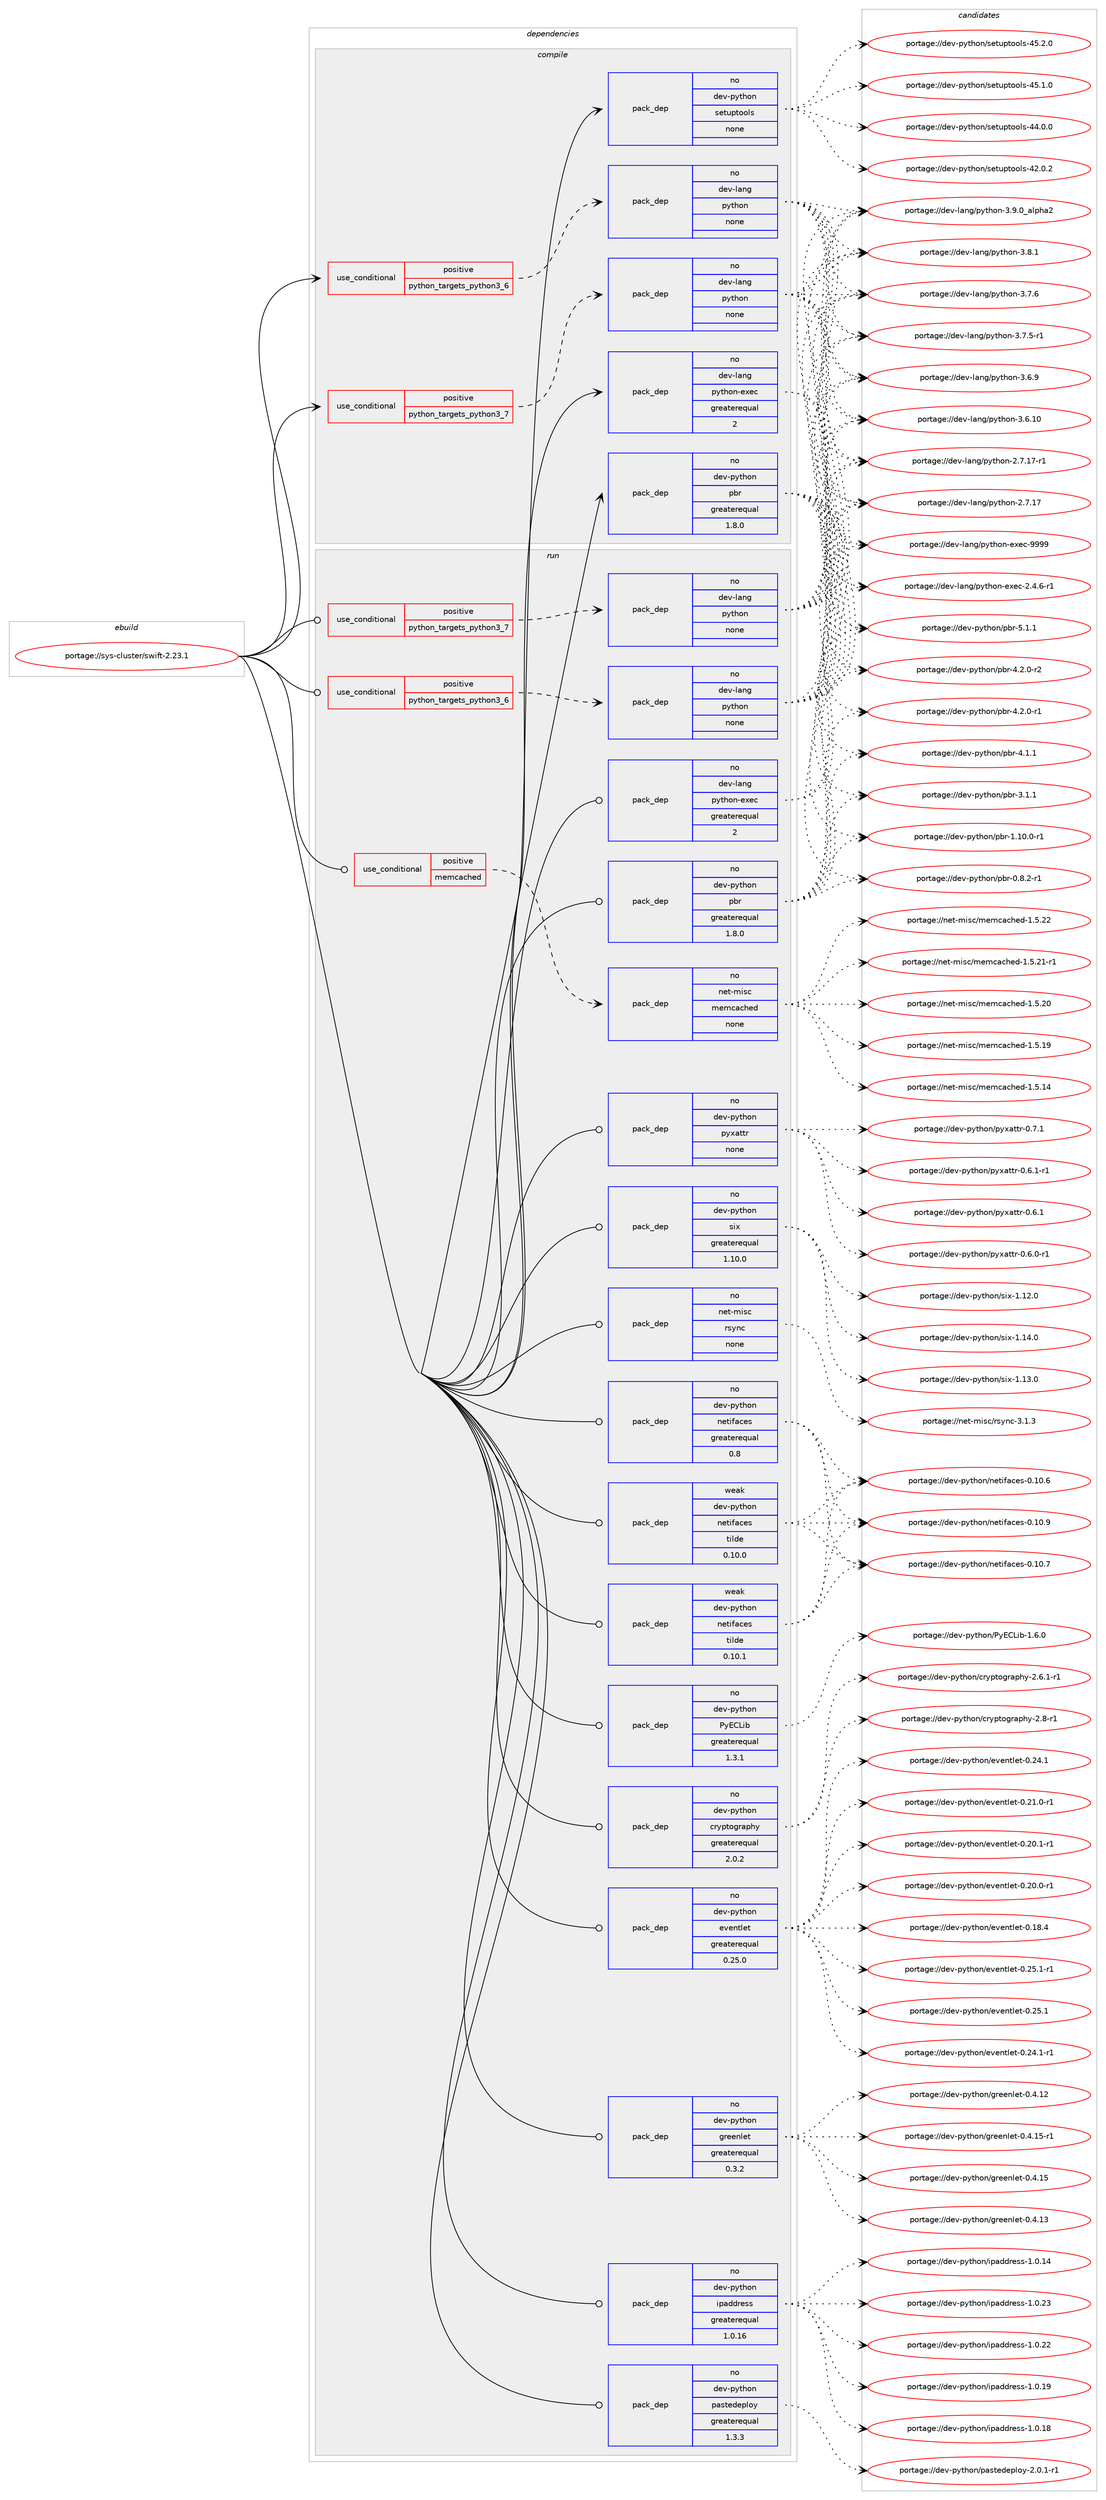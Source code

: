 digraph prolog {

# *************
# Graph options
# *************

newrank=true;
concentrate=true;
compound=true;
graph [rankdir=LR,fontname=Helvetica,fontsize=10,ranksep=1.5];#, ranksep=2.5, nodesep=0.2];
edge  [arrowhead=vee];
node  [fontname=Helvetica,fontsize=10];

# **********
# The ebuild
# **********

subgraph cluster_leftcol {
color=gray;
rank=same;
label=<<i>ebuild</i>>;
id [label="portage://sys-cluster/swift-2.23.1", color=red, width=4, href="../sys-cluster/swift-2.23.1.svg"];
}

# ****************
# The dependencies
# ****************

subgraph cluster_midcol {
color=gray;
label=<<i>dependencies</i>>;
subgraph cluster_compile {
fillcolor="#eeeeee";
style=filled;
label=<<i>compile</i>>;
subgraph cond10477 {
dependency51767 [label=<<TABLE BORDER="0" CELLBORDER="1" CELLSPACING="0" CELLPADDING="4"><TR><TD ROWSPAN="3" CELLPADDING="10">use_conditional</TD></TR><TR><TD>positive</TD></TR><TR><TD>python_targets_python3_6</TD></TR></TABLE>>, shape=none, color=red];
subgraph pack40163 {
dependency51768 [label=<<TABLE BORDER="0" CELLBORDER="1" CELLSPACING="0" CELLPADDING="4" WIDTH="220"><TR><TD ROWSPAN="6" CELLPADDING="30">pack_dep</TD></TR><TR><TD WIDTH="110">no</TD></TR><TR><TD>dev-lang</TD></TR><TR><TD>python</TD></TR><TR><TD>none</TD></TR><TR><TD></TD></TR></TABLE>>, shape=none, color=blue];
}
dependency51767:e -> dependency51768:w [weight=20,style="dashed",arrowhead="vee"];
}
id:e -> dependency51767:w [weight=20,style="solid",arrowhead="vee"];
subgraph cond10478 {
dependency51769 [label=<<TABLE BORDER="0" CELLBORDER="1" CELLSPACING="0" CELLPADDING="4"><TR><TD ROWSPAN="3" CELLPADDING="10">use_conditional</TD></TR><TR><TD>positive</TD></TR><TR><TD>python_targets_python3_7</TD></TR></TABLE>>, shape=none, color=red];
subgraph pack40164 {
dependency51770 [label=<<TABLE BORDER="0" CELLBORDER="1" CELLSPACING="0" CELLPADDING="4" WIDTH="220"><TR><TD ROWSPAN="6" CELLPADDING="30">pack_dep</TD></TR><TR><TD WIDTH="110">no</TD></TR><TR><TD>dev-lang</TD></TR><TR><TD>python</TD></TR><TR><TD>none</TD></TR><TR><TD></TD></TR></TABLE>>, shape=none, color=blue];
}
dependency51769:e -> dependency51770:w [weight=20,style="dashed",arrowhead="vee"];
}
id:e -> dependency51769:w [weight=20,style="solid",arrowhead="vee"];
subgraph pack40165 {
dependency51771 [label=<<TABLE BORDER="0" CELLBORDER="1" CELLSPACING="0" CELLPADDING="4" WIDTH="220"><TR><TD ROWSPAN="6" CELLPADDING="30">pack_dep</TD></TR><TR><TD WIDTH="110">no</TD></TR><TR><TD>dev-lang</TD></TR><TR><TD>python-exec</TD></TR><TR><TD>greaterequal</TD></TR><TR><TD>2</TD></TR></TABLE>>, shape=none, color=blue];
}
id:e -> dependency51771:w [weight=20,style="solid",arrowhead="vee"];
subgraph pack40166 {
dependency51772 [label=<<TABLE BORDER="0" CELLBORDER="1" CELLSPACING="0" CELLPADDING="4" WIDTH="220"><TR><TD ROWSPAN="6" CELLPADDING="30">pack_dep</TD></TR><TR><TD WIDTH="110">no</TD></TR><TR><TD>dev-python</TD></TR><TR><TD>pbr</TD></TR><TR><TD>greaterequal</TD></TR><TR><TD>1.8.0</TD></TR></TABLE>>, shape=none, color=blue];
}
id:e -> dependency51772:w [weight=20,style="solid",arrowhead="vee"];
subgraph pack40167 {
dependency51773 [label=<<TABLE BORDER="0" CELLBORDER="1" CELLSPACING="0" CELLPADDING="4" WIDTH="220"><TR><TD ROWSPAN="6" CELLPADDING="30">pack_dep</TD></TR><TR><TD WIDTH="110">no</TD></TR><TR><TD>dev-python</TD></TR><TR><TD>setuptools</TD></TR><TR><TD>none</TD></TR><TR><TD></TD></TR></TABLE>>, shape=none, color=blue];
}
id:e -> dependency51773:w [weight=20,style="solid",arrowhead="vee"];
}
subgraph cluster_compileandrun {
fillcolor="#eeeeee";
style=filled;
label=<<i>compile and run</i>>;
}
subgraph cluster_run {
fillcolor="#eeeeee";
style=filled;
label=<<i>run</i>>;
subgraph cond10479 {
dependency51774 [label=<<TABLE BORDER="0" CELLBORDER="1" CELLSPACING="0" CELLPADDING="4"><TR><TD ROWSPAN="3" CELLPADDING="10">use_conditional</TD></TR><TR><TD>positive</TD></TR><TR><TD>memcached</TD></TR></TABLE>>, shape=none, color=red];
subgraph pack40168 {
dependency51775 [label=<<TABLE BORDER="0" CELLBORDER="1" CELLSPACING="0" CELLPADDING="4" WIDTH="220"><TR><TD ROWSPAN="6" CELLPADDING="30">pack_dep</TD></TR><TR><TD WIDTH="110">no</TD></TR><TR><TD>net-misc</TD></TR><TR><TD>memcached</TD></TR><TR><TD>none</TD></TR><TR><TD></TD></TR></TABLE>>, shape=none, color=blue];
}
dependency51774:e -> dependency51775:w [weight=20,style="dashed",arrowhead="vee"];
}
id:e -> dependency51774:w [weight=20,style="solid",arrowhead="odot"];
subgraph cond10480 {
dependency51776 [label=<<TABLE BORDER="0" CELLBORDER="1" CELLSPACING="0" CELLPADDING="4"><TR><TD ROWSPAN="3" CELLPADDING="10">use_conditional</TD></TR><TR><TD>positive</TD></TR><TR><TD>python_targets_python3_6</TD></TR></TABLE>>, shape=none, color=red];
subgraph pack40169 {
dependency51777 [label=<<TABLE BORDER="0" CELLBORDER="1" CELLSPACING="0" CELLPADDING="4" WIDTH="220"><TR><TD ROWSPAN="6" CELLPADDING="30">pack_dep</TD></TR><TR><TD WIDTH="110">no</TD></TR><TR><TD>dev-lang</TD></TR><TR><TD>python</TD></TR><TR><TD>none</TD></TR><TR><TD></TD></TR></TABLE>>, shape=none, color=blue];
}
dependency51776:e -> dependency51777:w [weight=20,style="dashed",arrowhead="vee"];
}
id:e -> dependency51776:w [weight=20,style="solid",arrowhead="odot"];
subgraph cond10481 {
dependency51778 [label=<<TABLE BORDER="0" CELLBORDER="1" CELLSPACING="0" CELLPADDING="4"><TR><TD ROWSPAN="3" CELLPADDING="10">use_conditional</TD></TR><TR><TD>positive</TD></TR><TR><TD>python_targets_python3_7</TD></TR></TABLE>>, shape=none, color=red];
subgraph pack40170 {
dependency51779 [label=<<TABLE BORDER="0" CELLBORDER="1" CELLSPACING="0" CELLPADDING="4" WIDTH="220"><TR><TD ROWSPAN="6" CELLPADDING="30">pack_dep</TD></TR><TR><TD WIDTH="110">no</TD></TR><TR><TD>dev-lang</TD></TR><TR><TD>python</TD></TR><TR><TD>none</TD></TR><TR><TD></TD></TR></TABLE>>, shape=none, color=blue];
}
dependency51778:e -> dependency51779:w [weight=20,style="dashed",arrowhead="vee"];
}
id:e -> dependency51778:w [weight=20,style="solid",arrowhead="odot"];
subgraph pack40171 {
dependency51780 [label=<<TABLE BORDER="0" CELLBORDER="1" CELLSPACING="0" CELLPADDING="4" WIDTH="220"><TR><TD ROWSPAN="6" CELLPADDING="30">pack_dep</TD></TR><TR><TD WIDTH="110">no</TD></TR><TR><TD>dev-lang</TD></TR><TR><TD>python-exec</TD></TR><TR><TD>greaterequal</TD></TR><TR><TD>2</TD></TR></TABLE>>, shape=none, color=blue];
}
id:e -> dependency51780:w [weight=20,style="solid",arrowhead="odot"];
subgraph pack40172 {
dependency51781 [label=<<TABLE BORDER="0" CELLBORDER="1" CELLSPACING="0" CELLPADDING="4" WIDTH="220"><TR><TD ROWSPAN="6" CELLPADDING="30">pack_dep</TD></TR><TR><TD WIDTH="110">no</TD></TR><TR><TD>dev-python</TD></TR><TR><TD>PyECLib</TD></TR><TR><TD>greaterequal</TD></TR><TR><TD>1.3.1</TD></TR></TABLE>>, shape=none, color=blue];
}
id:e -> dependency51781:w [weight=20,style="solid",arrowhead="odot"];
subgraph pack40173 {
dependency51782 [label=<<TABLE BORDER="0" CELLBORDER="1" CELLSPACING="0" CELLPADDING="4" WIDTH="220"><TR><TD ROWSPAN="6" CELLPADDING="30">pack_dep</TD></TR><TR><TD WIDTH="110">no</TD></TR><TR><TD>dev-python</TD></TR><TR><TD>cryptography</TD></TR><TR><TD>greaterequal</TD></TR><TR><TD>2.0.2</TD></TR></TABLE>>, shape=none, color=blue];
}
id:e -> dependency51782:w [weight=20,style="solid",arrowhead="odot"];
subgraph pack40174 {
dependency51783 [label=<<TABLE BORDER="0" CELLBORDER="1" CELLSPACING="0" CELLPADDING="4" WIDTH="220"><TR><TD ROWSPAN="6" CELLPADDING="30">pack_dep</TD></TR><TR><TD WIDTH="110">no</TD></TR><TR><TD>dev-python</TD></TR><TR><TD>eventlet</TD></TR><TR><TD>greaterequal</TD></TR><TR><TD>0.25.0</TD></TR></TABLE>>, shape=none, color=blue];
}
id:e -> dependency51783:w [weight=20,style="solid",arrowhead="odot"];
subgraph pack40175 {
dependency51784 [label=<<TABLE BORDER="0" CELLBORDER="1" CELLSPACING="0" CELLPADDING="4" WIDTH="220"><TR><TD ROWSPAN="6" CELLPADDING="30">pack_dep</TD></TR><TR><TD WIDTH="110">no</TD></TR><TR><TD>dev-python</TD></TR><TR><TD>greenlet</TD></TR><TR><TD>greaterequal</TD></TR><TR><TD>0.3.2</TD></TR></TABLE>>, shape=none, color=blue];
}
id:e -> dependency51784:w [weight=20,style="solid",arrowhead="odot"];
subgraph pack40176 {
dependency51785 [label=<<TABLE BORDER="0" CELLBORDER="1" CELLSPACING="0" CELLPADDING="4" WIDTH="220"><TR><TD ROWSPAN="6" CELLPADDING="30">pack_dep</TD></TR><TR><TD WIDTH="110">no</TD></TR><TR><TD>dev-python</TD></TR><TR><TD>ipaddress</TD></TR><TR><TD>greaterequal</TD></TR><TR><TD>1.0.16</TD></TR></TABLE>>, shape=none, color=blue];
}
id:e -> dependency51785:w [weight=20,style="solid",arrowhead="odot"];
subgraph pack40177 {
dependency51786 [label=<<TABLE BORDER="0" CELLBORDER="1" CELLSPACING="0" CELLPADDING="4" WIDTH="220"><TR><TD ROWSPAN="6" CELLPADDING="30">pack_dep</TD></TR><TR><TD WIDTH="110">no</TD></TR><TR><TD>dev-python</TD></TR><TR><TD>netifaces</TD></TR><TR><TD>greaterequal</TD></TR><TR><TD>0.8</TD></TR></TABLE>>, shape=none, color=blue];
}
id:e -> dependency51786:w [weight=20,style="solid",arrowhead="odot"];
subgraph pack40178 {
dependency51787 [label=<<TABLE BORDER="0" CELLBORDER="1" CELLSPACING="0" CELLPADDING="4" WIDTH="220"><TR><TD ROWSPAN="6" CELLPADDING="30">pack_dep</TD></TR><TR><TD WIDTH="110">no</TD></TR><TR><TD>dev-python</TD></TR><TR><TD>pastedeploy</TD></TR><TR><TD>greaterequal</TD></TR><TR><TD>1.3.3</TD></TR></TABLE>>, shape=none, color=blue];
}
id:e -> dependency51787:w [weight=20,style="solid",arrowhead="odot"];
subgraph pack40179 {
dependency51788 [label=<<TABLE BORDER="0" CELLBORDER="1" CELLSPACING="0" CELLPADDING="4" WIDTH="220"><TR><TD ROWSPAN="6" CELLPADDING="30">pack_dep</TD></TR><TR><TD WIDTH="110">no</TD></TR><TR><TD>dev-python</TD></TR><TR><TD>pbr</TD></TR><TR><TD>greaterequal</TD></TR><TR><TD>1.8.0</TD></TR></TABLE>>, shape=none, color=blue];
}
id:e -> dependency51788:w [weight=20,style="solid",arrowhead="odot"];
subgraph pack40180 {
dependency51789 [label=<<TABLE BORDER="0" CELLBORDER="1" CELLSPACING="0" CELLPADDING="4" WIDTH="220"><TR><TD ROWSPAN="6" CELLPADDING="30">pack_dep</TD></TR><TR><TD WIDTH="110">no</TD></TR><TR><TD>dev-python</TD></TR><TR><TD>pyxattr</TD></TR><TR><TD>none</TD></TR><TR><TD></TD></TR></TABLE>>, shape=none, color=blue];
}
id:e -> dependency51789:w [weight=20,style="solid",arrowhead="odot"];
subgraph pack40181 {
dependency51790 [label=<<TABLE BORDER="0" CELLBORDER="1" CELLSPACING="0" CELLPADDING="4" WIDTH="220"><TR><TD ROWSPAN="6" CELLPADDING="30">pack_dep</TD></TR><TR><TD WIDTH="110">no</TD></TR><TR><TD>dev-python</TD></TR><TR><TD>six</TD></TR><TR><TD>greaterequal</TD></TR><TR><TD>1.10.0</TD></TR></TABLE>>, shape=none, color=blue];
}
id:e -> dependency51790:w [weight=20,style="solid",arrowhead="odot"];
subgraph pack40182 {
dependency51791 [label=<<TABLE BORDER="0" CELLBORDER="1" CELLSPACING="0" CELLPADDING="4" WIDTH="220"><TR><TD ROWSPAN="6" CELLPADDING="30">pack_dep</TD></TR><TR><TD WIDTH="110">no</TD></TR><TR><TD>net-misc</TD></TR><TR><TD>rsync</TD></TR><TR><TD>none</TD></TR><TR><TD></TD></TR></TABLE>>, shape=none, color=blue];
}
id:e -> dependency51791:w [weight=20,style="solid",arrowhead="odot"];
subgraph pack40183 {
dependency51792 [label=<<TABLE BORDER="0" CELLBORDER="1" CELLSPACING="0" CELLPADDING="4" WIDTH="220"><TR><TD ROWSPAN="6" CELLPADDING="30">pack_dep</TD></TR><TR><TD WIDTH="110">weak</TD></TR><TR><TD>dev-python</TD></TR><TR><TD>netifaces</TD></TR><TR><TD>tilde</TD></TR><TR><TD>0.10.0</TD></TR></TABLE>>, shape=none, color=blue];
}
id:e -> dependency51792:w [weight=20,style="solid",arrowhead="odot"];
subgraph pack40184 {
dependency51793 [label=<<TABLE BORDER="0" CELLBORDER="1" CELLSPACING="0" CELLPADDING="4" WIDTH="220"><TR><TD ROWSPAN="6" CELLPADDING="30">pack_dep</TD></TR><TR><TD WIDTH="110">weak</TD></TR><TR><TD>dev-python</TD></TR><TR><TD>netifaces</TD></TR><TR><TD>tilde</TD></TR><TR><TD>0.10.1</TD></TR></TABLE>>, shape=none, color=blue];
}
id:e -> dependency51793:w [weight=20,style="solid",arrowhead="odot"];
}
}

# **************
# The candidates
# **************

subgraph cluster_choices {
rank=same;
color=gray;
label=<<i>candidates</i>>;

subgraph choice40163 {
color=black;
nodesep=1;
choice10010111845108971101034711212111610411111045514657464895971081121049750 [label="portage://dev-lang/python-3.9.0_alpha2", color=red, width=4,href="../dev-lang/python-3.9.0_alpha2.svg"];
choice100101118451089711010347112121116104111110455146564649 [label="portage://dev-lang/python-3.8.1", color=red, width=4,href="../dev-lang/python-3.8.1.svg"];
choice100101118451089711010347112121116104111110455146554654 [label="portage://dev-lang/python-3.7.6", color=red, width=4,href="../dev-lang/python-3.7.6.svg"];
choice1001011184510897110103471121211161041111104551465546534511449 [label="portage://dev-lang/python-3.7.5-r1", color=red, width=4,href="../dev-lang/python-3.7.5-r1.svg"];
choice100101118451089711010347112121116104111110455146544657 [label="portage://dev-lang/python-3.6.9", color=red, width=4,href="../dev-lang/python-3.6.9.svg"];
choice10010111845108971101034711212111610411111045514654464948 [label="portage://dev-lang/python-3.6.10", color=red, width=4,href="../dev-lang/python-3.6.10.svg"];
choice100101118451089711010347112121116104111110455046554649554511449 [label="portage://dev-lang/python-2.7.17-r1", color=red, width=4,href="../dev-lang/python-2.7.17-r1.svg"];
choice10010111845108971101034711212111610411111045504655464955 [label="portage://dev-lang/python-2.7.17", color=red, width=4,href="../dev-lang/python-2.7.17.svg"];
dependency51768:e -> choice10010111845108971101034711212111610411111045514657464895971081121049750:w [style=dotted,weight="100"];
dependency51768:e -> choice100101118451089711010347112121116104111110455146564649:w [style=dotted,weight="100"];
dependency51768:e -> choice100101118451089711010347112121116104111110455146554654:w [style=dotted,weight="100"];
dependency51768:e -> choice1001011184510897110103471121211161041111104551465546534511449:w [style=dotted,weight="100"];
dependency51768:e -> choice100101118451089711010347112121116104111110455146544657:w [style=dotted,weight="100"];
dependency51768:e -> choice10010111845108971101034711212111610411111045514654464948:w [style=dotted,weight="100"];
dependency51768:e -> choice100101118451089711010347112121116104111110455046554649554511449:w [style=dotted,weight="100"];
dependency51768:e -> choice10010111845108971101034711212111610411111045504655464955:w [style=dotted,weight="100"];
}
subgraph choice40164 {
color=black;
nodesep=1;
choice10010111845108971101034711212111610411111045514657464895971081121049750 [label="portage://dev-lang/python-3.9.0_alpha2", color=red, width=4,href="../dev-lang/python-3.9.0_alpha2.svg"];
choice100101118451089711010347112121116104111110455146564649 [label="portage://dev-lang/python-3.8.1", color=red, width=4,href="../dev-lang/python-3.8.1.svg"];
choice100101118451089711010347112121116104111110455146554654 [label="portage://dev-lang/python-3.7.6", color=red, width=4,href="../dev-lang/python-3.7.6.svg"];
choice1001011184510897110103471121211161041111104551465546534511449 [label="portage://dev-lang/python-3.7.5-r1", color=red, width=4,href="../dev-lang/python-3.7.5-r1.svg"];
choice100101118451089711010347112121116104111110455146544657 [label="portage://dev-lang/python-3.6.9", color=red, width=4,href="../dev-lang/python-3.6.9.svg"];
choice10010111845108971101034711212111610411111045514654464948 [label="portage://dev-lang/python-3.6.10", color=red, width=4,href="../dev-lang/python-3.6.10.svg"];
choice100101118451089711010347112121116104111110455046554649554511449 [label="portage://dev-lang/python-2.7.17-r1", color=red, width=4,href="../dev-lang/python-2.7.17-r1.svg"];
choice10010111845108971101034711212111610411111045504655464955 [label="portage://dev-lang/python-2.7.17", color=red, width=4,href="../dev-lang/python-2.7.17.svg"];
dependency51770:e -> choice10010111845108971101034711212111610411111045514657464895971081121049750:w [style=dotted,weight="100"];
dependency51770:e -> choice100101118451089711010347112121116104111110455146564649:w [style=dotted,weight="100"];
dependency51770:e -> choice100101118451089711010347112121116104111110455146554654:w [style=dotted,weight="100"];
dependency51770:e -> choice1001011184510897110103471121211161041111104551465546534511449:w [style=dotted,weight="100"];
dependency51770:e -> choice100101118451089711010347112121116104111110455146544657:w [style=dotted,weight="100"];
dependency51770:e -> choice10010111845108971101034711212111610411111045514654464948:w [style=dotted,weight="100"];
dependency51770:e -> choice100101118451089711010347112121116104111110455046554649554511449:w [style=dotted,weight="100"];
dependency51770:e -> choice10010111845108971101034711212111610411111045504655464955:w [style=dotted,weight="100"];
}
subgraph choice40165 {
color=black;
nodesep=1;
choice10010111845108971101034711212111610411111045101120101994557575757 [label="portage://dev-lang/python-exec-9999", color=red, width=4,href="../dev-lang/python-exec-9999.svg"];
choice10010111845108971101034711212111610411111045101120101994550465246544511449 [label="portage://dev-lang/python-exec-2.4.6-r1", color=red, width=4,href="../dev-lang/python-exec-2.4.6-r1.svg"];
dependency51771:e -> choice10010111845108971101034711212111610411111045101120101994557575757:w [style=dotted,weight="100"];
dependency51771:e -> choice10010111845108971101034711212111610411111045101120101994550465246544511449:w [style=dotted,weight="100"];
}
subgraph choice40166 {
color=black;
nodesep=1;
choice100101118451121211161041111104711298114455346494649 [label="portage://dev-python/pbr-5.1.1", color=red, width=4,href="../dev-python/pbr-5.1.1.svg"];
choice1001011184511212111610411111047112981144552465046484511450 [label="portage://dev-python/pbr-4.2.0-r2", color=red, width=4,href="../dev-python/pbr-4.2.0-r2.svg"];
choice1001011184511212111610411111047112981144552465046484511449 [label="portage://dev-python/pbr-4.2.0-r1", color=red, width=4,href="../dev-python/pbr-4.2.0-r1.svg"];
choice100101118451121211161041111104711298114455246494649 [label="portage://dev-python/pbr-4.1.1", color=red, width=4,href="../dev-python/pbr-4.1.1.svg"];
choice100101118451121211161041111104711298114455146494649 [label="portage://dev-python/pbr-3.1.1", color=red, width=4,href="../dev-python/pbr-3.1.1.svg"];
choice100101118451121211161041111104711298114454946494846484511449 [label="portage://dev-python/pbr-1.10.0-r1", color=red, width=4,href="../dev-python/pbr-1.10.0-r1.svg"];
choice1001011184511212111610411111047112981144548465646504511449 [label="portage://dev-python/pbr-0.8.2-r1", color=red, width=4,href="../dev-python/pbr-0.8.2-r1.svg"];
dependency51772:e -> choice100101118451121211161041111104711298114455346494649:w [style=dotted,weight="100"];
dependency51772:e -> choice1001011184511212111610411111047112981144552465046484511450:w [style=dotted,weight="100"];
dependency51772:e -> choice1001011184511212111610411111047112981144552465046484511449:w [style=dotted,weight="100"];
dependency51772:e -> choice100101118451121211161041111104711298114455246494649:w [style=dotted,weight="100"];
dependency51772:e -> choice100101118451121211161041111104711298114455146494649:w [style=dotted,weight="100"];
dependency51772:e -> choice100101118451121211161041111104711298114454946494846484511449:w [style=dotted,weight="100"];
dependency51772:e -> choice1001011184511212111610411111047112981144548465646504511449:w [style=dotted,weight="100"];
}
subgraph choice40167 {
color=black;
nodesep=1;
choice100101118451121211161041111104711510111611711211611111110811545525346504648 [label="portage://dev-python/setuptools-45.2.0", color=red, width=4,href="../dev-python/setuptools-45.2.0.svg"];
choice100101118451121211161041111104711510111611711211611111110811545525346494648 [label="portage://dev-python/setuptools-45.1.0", color=red, width=4,href="../dev-python/setuptools-45.1.0.svg"];
choice100101118451121211161041111104711510111611711211611111110811545525246484648 [label="portage://dev-python/setuptools-44.0.0", color=red, width=4,href="../dev-python/setuptools-44.0.0.svg"];
choice100101118451121211161041111104711510111611711211611111110811545525046484650 [label="portage://dev-python/setuptools-42.0.2", color=red, width=4,href="../dev-python/setuptools-42.0.2.svg"];
dependency51773:e -> choice100101118451121211161041111104711510111611711211611111110811545525346504648:w [style=dotted,weight="100"];
dependency51773:e -> choice100101118451121211161041111104711510111611711211611111110811545525346494648:w [style=dotted,weight="100"];
dependency51773:e -> choice100101118451121211161041111104711510111611711211611111110811545525246484648:w [style=dotted,weight="100"];
dependency51773:e -> choice100101118451121211161041111104711510111611711211611111110811545525046484650:w [style=dotted,weight="100"];
}
subgraph choice40168 {
color=black;
nodesep=1;
choice11010111645109105115994710910110999979910410110045494653465050 [label="portage://net-misc/memcached-1.5.22", color=red, width=4,href="../net-misc/memcached-1.5.22.svg"];
choice110101116451091051159947109101109999799104101100454946534650494511449 [label="portage://net-misc/memcached-1.5.21-r1", color=red, width=4,href="../net-misc/memcached-1.5.21-r1.svg"];
choice11010111645109105115994710910110999979910410110045494653465048 [label="portage://net-misc/memcached-1.5.20", color=red, width=4,href="../net-misc/memcached-1.5.20.svg"];
choice11010111645109105115994710910110999979910410110045494653464957 [label="portage://net-misc/memcached-1.5.19", color=red, width=4,href="../net-misc/memcached-1.5.19.svg"];
choice11010111645109105115994710910110999979910410110045494653464952 [label="portage://net-misc/memcached-1.5.14", color=red, width=4,href="../net-misc/memcached-1.5.14.svg"];
dependency51775:e -> choice11010111645109105115994710910110999979910410110045494653465050:w [style=dotted,weight="100"];
dependency51775:e -> choice110101116451091051159947109101109999799104101100454946534650494511449:w [style=dotted,weight="100"];
dependency51775:e -> choice11010111645109105115994710910110999979910410110045494653465048:w [style=dotted,weight="100"];
dependency51775:e -> choice11010111645109105115994710910110999979910410110045494653464957:w [style=dotted,weight="100"];
dependency51775:e -> choice11010111645109105115994710910110999979910410110045494653464952:w [style=dotted,weight="100"];
}
subgraph choice40169 {
color=black;
nodesep=1;
choice10010111845108971101034711212111610411111045514657464895971081121049750 [label="portage://dev-lang/python-3.9.0_alpha2", color=red, width=4,href="../dev-lang/python-3.9.0_alpha2.svg"];
choice100101118451089711010347112121116104111110455146564649 [label="portage://dev-lang/python-3.8.1", color=red, width=4,href="../dev-lang/python-3.8.1.svg"];
choice100101118451089711010347112121116104111110455146554654 [label="portage://dev-lang/python-3.7.6", color=red, width=4,href="../dev-lang/python-3.7.6.svg"];
choice1001011184510897110103471121211161041111104551465546534511449 [label="portage://dev-lang/python-3.7.5-r1", color=red, width=4,href="../dev-lang/python-3.7.5-r1.svg"];
choice100101118451089711010347112121116104111110455146544657 [label="portage://dev-lang/python-3.6.9", color=red, width=4,href="../dev-lang/python-3.6.9.svg"];
choice10010111845108971101034711212111610411111045514654464948 [label="portage://dev-lang/python-3.6.10", color=red, width=4,href="../dev-lang/python-3.6.10.svg"];
choice100101118451089711010347112121116104111110455046554649554511449 [label="portage://dev-lang/python-2.7.17-r1", color=red, width=4,href="../dev-lang/python-2.7.17-r1.svg"];
choice10010111845108971101034711212111610411111045504655464955 [label="portage://dev-lang/python-2.7.17", color=red, width=4,href="../dev-lang/python-2.7.17.svg"];
dependency51777:e -> choice10010111845108971101034711212111610411111045514657464895971081121049750:w [style=dotted,weight="100"];
dependency51777:e -> choice100101118451089711010347112121116104111110455146564649:w [style=dotted,weight="100"];
dependency51777:e -> choice100101118451089711010347112121116104111110455146554654:w [style=dotted,weight="100"];
dependency51777:e -> choice1001011184510897110103471121211161041111104551465546534511449:w [style=dotted,weight="100"];
dependency51777:e -> choice100101118451089711010347112121116104111110455146544657:w [style=dotted,weight="100"];
dependency51777:e -> choice10010111845108971101034711212111610411111045514654464948:w [style=dotted,weight="100"];
dependency51777:e -> choice100101118451089711010347112121116104111110455046554649554511449:w [style=dotted,weight="100"];
dependency51777:e -> choice10010111845108971101034711212111610411111045504655464955:w [style=dotted,weight="100"];
}
subgraph choice40170 {
color=black;
nodesep=1;
choice10010111845108971101034711212111610411111045514657464895971081121049750 [label="portage://dev-lang/python-3.9.0_alpha2", color=red, width=4,href="../dev-lang/python-3.9.0_alpha2.svg"];
choice100101118451089711010347112121116104111110455146564649 [label="portage://dev-lang/python-3.8.1", color=red, width=4,href="../dev-lang/python-3.8.1.svg"];
choice100101118451089711010347112121116104111110455146554654 [label="portage://dev-lang/python-3.7.6", color=red, width=4,href="../dev-lang/python-3.7.6.svg"];
choice1001011184510897110103471121211161041111104551465546534511449 [label="portage://dev-lang/python-3.7.5-r1", color=red, width=4,href="../dev-lang/python-3.7.5-r1.svg"];
choice100101118451089711010347112121116104111110455146544657 [label="portage://dev-lang/python-3.6.9", color=red, width=4,href="../dev-lang/python-3.6.9.svg"];
choice10010111845108971101034711212111610411111045514654464948 [label="portage://dev-lang/python-3.6.10", color=red, width=4,href="../dev-lang/python-3.6.10.svg"];
choice100101118451089711010347112121116104111110455046554649554511449 [label="portage://dev-lang/python-2.7.17-r1", color=red, width=4,href="../dev-lang/python-2.7.17-r1.svg"];
choice10010111845108971101034711212111610411111045504655464955 [label="portage://dev-lang/python-2.7.17", color=red, width=4,href="../dev-lang/python-2.7.17.svg"];
dependency51779:e -> choice10010111845108971101034711212111610411111045514657464895971081121049750:w [style=dotted,weight="100"];
dependency51779:e -> choice100101118451089711010347112121116104111110455146564649:w [style=dotted,weight="100"];
dependency51779:e -> choice100101118451089711010347112121116104111110455146554654:w [style=dotted,weight="100"];
dependency51779:e -> choice1001011184510897110103471121211161041111104551465546534511449:w [style=dotted,weight="100"];
dependency51779:e -> choice100101118451089711010347112121116104111110455146544657:w [style=dotted,weight="100"];
dependency51779:e -> choice10010111845108971101034711212111610411111045514654464948:w [style=dotted,weight="100"];
dependency51779:e -> choice100101118451089711010347112121116104111110455046554649554511449:w [style=dotted,weight="100"];
dependency51779:e -> choice10010111845108971101034711212111610411111045504655464955:w [style=dotted,weight="100"];
}
subgraph choice40171 {
color=black;
nodesep=1;
choice10010111845108971101034711212111610411111045101120101994557575757 [label="portage://dev-lang/python-exec-9999", color=red, width=4,href="../dev-lang/python-exec-9999.svg"];
choice10010111845108971101034711212111610411111045101120101994550465246544511449 [label="portage://dev-lang/python-exec-2.4.6-r1", color=red, width=4,href="../dev-lang/python-exec-2.4.6-r1.svg"];
dependency51780:e -> choice10010111845108971101034711212111610411111045101120101994557575757:w [style=dotted,weight="100"];
dependency51780:e -> choice10010111845108971101034711212111610411111045101120101994550465246544511449:w [style=dotted,weight="100"];
}
subgraph choice40172 {
color=black;
nodesep=1;
choice10010111845112121116104111110478012169677610598454946544648 [label="portage://dev-python/PyECLib-1.6.0", color=red, width=4,href="../dev-python/PyECLib-1.6.0.svg"];
dependency51781:e -> choice10010111845112121116104111110478012169677610598454946544648:w [style=dotted,weight="100"];
}
subgraph choice40173 {
color=black;
nodesep=1;
choice10010111845112121116104111110479911412111211611110311497112104121455046564511449 [label="portage://dev-python/cryptography-2.8-r1", color=red, width=4,href="../dev-python/cryptography-2.8-r1.svg"];
choice100101118451121211161041111104799114121112116111103114971121041214550465446494511449 [label="portage://dev-python/cryptography-2.6.1-r1", color=red, width=4,href="../dev-python/cryptography-2.6.1-r1.svg"];
dependency51782:e -> choice10010111845112121116104111110479911412111211611110311497112104121455046564511449:w [style=dotted,weight="100"];
dependency51782:e -> choice100101118451121211161041111104799114121112116111103114971121041214550465446494511449:w [style=dotted,weight="100"];
}
subgraph choice40174 {
color=black;
nodesep=1;
choice1001011184511212111610411111047101118101110116108101116454846505346494511449 [label="portage://dev-python/eventlet-0.25.1-r1", color=red, width=4,href="../dev-python/eventlet-0.25.1-r1.svg"];
choice100101118451121211161041111104710111810111011610810111645484650534649 [label="portage://dev-python/eventlet-0.25.1", color=red, width=4,href="../dev-python/eventlet-0.25.1.svg"];
choice1001011184511212111610411111047101118101110116108101116454846505246494511449 [label="portage://dev-python/eventlet-0.24.1-r1", color=red, width=4,href="../dev-python/eventlet-0.24.1-r1.svg"];
choice100101118451121211161041111104710111810111011610810111645484650524649 [label="portage://dev-python/eventlet-0.24.1", color=red, width=4,href="../dev-python/eventlet-0.24.1.svg"];
choice1001011184511212111610411111047101118101110116108101116454846504946484511449 [label="portage://dev-python/eventlet-0.21.0-r1", color=red, width=4,href="../dev-python/eventlet-0.21.0-r1.svg"];
choice1001011184511212111610411111047101118101110116108101116454846504846494511449 [label="portage://dev-python/eventlet-0.20.1-r1", color=red, width=4,href="../dev-python/eventlet-0.20.1-r1.svg"];
choice1001011184511212111610411111047101118101110116108101116454846504846484511449 [label="portage://dev-python/eventlet-0.20.0-r1", color=red, width=4,href="../dev-python/eventlet-0.20.0-r1.svg"];
choice100101118451121211161041111104710111810111011610810111645484649564652 [label="portage://dev-python/eventlet-0.18.4", color=red, width=4,href="../dev-python/eventlet-0.18.4.svg"];
dependency51783:e -> choice1001011184511212111610411111047101118101110116108101116454846505346494511449:w [style=dotted,weight="100"];
dependency51783:e -> choice100101118451121211161041111104710111810111011610810111645484650534649:w [style=dotted,weight="100"];
dependency51783:e -> choice1001011184511212111610411111047101118101110116108101116454846505246494511449:w [style=dotted,weight="100"];
dependency51783:e -> choice100101118451121211161041111104710111810111011610810111645484650524649:w [style=dotted,weight="100"];
dependency51783:e -> choice1001011184511212111610411111047101118101110116108101116454846504946484511449:w [style=dotted,weight="100"];
dependency51783:e -> choice1001011184511212111610411111047101118101110116108101116454846504846494511449:w [style=dotted,weight="100"];
dependency51783:e -> choice1001011184511212111610411111047101118101110116108101116454846504846484511449:w [style=dotted,weight="100"];
dependency51783:e -> choice100101118451121211161041111104710111810111011610810111645484649564652:w [style=dotted,weight="100"];
}
subgraph choice40175 {
color=black;
nodesep=1;
choice1001011184511212111610411111047103114101101110108101116454846524649534511449 [label="portage://dev-python/greenlet-0.4.15-r1", color=red, width=4,href="../dev-python/greenlet-0.4.15-r1.svg"];
choice100101118451121211161041111104710311410110111010810111645484652464953 [label="portage://dev-python/greenlet-0.4.15", color=red, width=4,href="../dev-python/greenlet-0.4.15.svg"];
choice100101118451121211161041111104710311410110111010810111645484652464951 [label="portage://dev-python/greenlet-0.4.13", color=red, width=4,href="../dev-python/greenlet-0.4.13.svg"];
choice100101118451121211161041111104710311410110111010810111645484652464950 [label="portage://dev-python/greenlet-0.4.12", color=red, width=4,href="../dev-python/greenlet-0.4.12.svg"];
dependency51784:e -> choice1001011184511212111610411111047103114101101110108101116454846524649534511449:w [style=dotted,weight="100"];
dependency51784:e -> choice100101118451121211161041111104710311410110111010810111645484652464953:w [style=dotted,weight="100"];
dependency51784:e -> choice100101118451121211161041111104710311410110111010810111645484652464951:w [style=dotted,weight="100"];
dependency51784:e -> choice100101118451121211161041111104710311410110111010810111645484652464950:w [style=dotted,weight="100"];
}
subgraph choice40176 {
color=black;
nodesep=1;
choice10010111845112121116104111110471051129710010011410111511545494648465051 [label="portage://dev-python/ipaddress-1.0.23", color=red, width=4,href="../dev-python/ipaddress-1.0.23.svg"];
choice10010111845112121116104111110471051129710010011410111511545494648465050 [label="portage://dev-python/ipaddress-1.0.22", color=red, width=4,href="../dev-python/ipaddress-1.0.22.svg"];
choice10010111845112121116104111110471051129710010011410111511545494648464957 [label="portage://dev-python/ipaddress-1.0.19", color=red, width=4,href="../dev-python/ipaddress-1.0.19.svg"];
choice10010111845112121116104111110471051129710010011410111511545494648464956 [label="portage://dev-python/ipaddress-1.0.18", color=red, width=4,href="../dev-python/ipaddress-1.0.18.svg"];
choice10010111845112121116104111110471051129710010011410111511545494648464952 [label="portage://dev-python/ipaddress-1.0.14", color=red, width=4,href="../dev-python/ipaddress-1.0.14.svg"];
dependency51785:e -> choice10010111845112121116104111110471051129710010011410111511545494648465051:w [style=dotted,weight="100"];
dependency51785:e -> choice10010111845112121116104111110471051129710010011410111511545494648465050:w [style=dotted,weight="100"];
dependency51785:e -> choice10010111845112121116104111110471051129710010011410111511545494648464957:w [style=dotted,weight="100"];
dependency51785:e -> choice10010111845112121116104111110471051129710010011410111511545494648464956:w [style=dotted,weight="100"];
dependency51785:e -> choice10010111845112121116104111110471051129710010011410111511545494648464952:w [style=dotted,weight="100"];
}
subgraph choice40177 {
color=black;
nodesep=1;
choice1001011184511212111610411111047110101116105102979910111545484649484657 [label="portage://dev-python/netifaces-0.10.9", color=red, width=4,href="../dev-python/netifaces-0.10.9.svg"];
choice1001011184511212111610411111047110101116105102979910111545484649484655 [label="portage://dev-python/netifaces-0.10.7", color=red, width=4,href="../dev-python/netifaces-0.10.7.svg"];
choice1001011184511212111610411111047110101116105102979910111545484649484654 [label="portage://dev-python/netifaces-0.10.6", color=red, width=4,href="../dev-python/netifaces-0.10.6.svg"];
dependency51786:e -> choice1001011184511212111610411111047110101116105102979910111545484649484657:w [style=dotted,weight="100"];
dependency51786:e -> choice1001011184511212111610411111047110101116105102979910111545484649484655:w [style=dotted,weight="100"];
dependency51786:e -> choice1001011184511212111610411111047110101116105102979910111545484649484654:w [style=dotted,weight="100"];
}
subgraph choice40178 {
color=black;
nodesep=1;
choice1001011184511212111610411111047112971151161011001011121081111214550464846494511449 [label="portage://dev-python/pastedeploy-2.0.1-r1", color=red, width=4,href="../dev-python/pastedeploy-2.0.1-r1.svg"];
dependency51787:e -> choice1001011184511212111610411111047112971151161011001011121081111214550464846494511449:w [style=dotted,weight="100"];
}
subgraph choice40179 {
color=black;
nodesep=1;
choice100101118451121211161041111104711298114455346494649 [label="portage://dev-python/pbr-5.1.1", color=red, width=4,href="../dev-python/pbr-5.1.1.svg"];
choice1001011184511212111610411111047112981144552465046484511450 [label="portage://dev-python/pbr-4.2.0-r2", color=red, width=4,href="../dev-python/pbr-4.2.0-r2.svg"];
choice1001011184511212111610411111047112981144552465046484511449 [label="portage://dev-python/pbr-4.2.0-r1", color=red, width=4,href="../dev-python/pbr-4.2.0-r1.svg"];
choice100101118451121211161041111104711298114455246494649 [label="portage://dev-python/pbr-4.1.1", color=red, width=4,href="../dev-python/pbr-4.1.1.svg"];
choice100101118451121211161041111104711298114455146494649 [label="portage://dev-python/pbr-3.1.1", color=red, width=4,href="../dev-python/pbr-3.1.1.svg"];
choice100101118451121211161041111104711298114454946494846484511449 [label="portage://dev-python/pbr-1.10.0-r1", color=red, width=4,href="../dev-python/pbr-1.10.0-r1.svg"];
choice1001011184511212111610411111047112981144548465646504511449 [label="portage://dev-python/pbr-0.8.2-r1", color=red, width=4,href="../dev-python/pbr-0.8.2-r1.svg"];
dependency51788:e -> choice100101118451121211161041111104711298114455346494649:w [style=dotted,weight="100"];
dependency51788:e -> choice1001011184511212111610411111047112981144552465046484511450:w [style=dotted,weight="100"];
dependency51788:e -> choice1001011184511212111610411111047112981144552465046484511449:w [style=dotted,weight="100"];
dependency51788:e -> choice100101118451121211161041111104711298114455246494649:w [style=dotted,weight="100"];
dependency51788:e -> choice100101118451121211161041111104711298114455146494649:w [style=dotted,weight="100"];
dependency51788:e -> choice100101118451121211161041111104711298114454946494846484511449:w [style=dotted,weight="100"];
dependency51788:e -> choice1001011184511212111610411111047112981144548465646504511449:w [style=dotted,weight="100"];
}
subgraph choice40180 {
color=black;
nodesep=1;
choice100101118451121211161041111104711212112097116116114454846554649 [label="portage://dev-python/pyxattr-0.7.1", color=red, width=4,href="../dev-python/pyxattr-0.7.1.svg"];
choice1001011184511212111610411111047112121120971161161144548465446494511449 [label="portage://dev-python/pyxattr-0.6.1-r1", color=red, width=4,href="../dev-python/pyxattr-0.6.1-r1.svg"];
choice100101118451121211161041111104711212112097116116114454846544649 [label="portage://dev-python/pyxattr-0.6.1", color=red, width=4,href="../dev-python/pyxattr-0.6.1.svg"];
choice1001011184511212111610411111047112121120971161161144548465446484511449 [label="portage://dev-python/pyxattr-0.6.0-r1", color=red, width=4,href="../dev-python/pyxattr-0.6.0-r1.svg"];
dependency51789:e -> choice100101118451121211161041111104711212112097116116114454846554649:w [style=dotted,weight="100"];
dependency51789:e -> choice1001011184511212111610411111047112121120971161161144548465446494511449:w [style=dotted,weight="100"];
dependency51789:e -> choice100101118451121211161041111104711212112097116116114454846544649:w [style=dotted,weight="100"];
dependency51789:e -> choice1001011184511212111610411111047112121120971161161144548465446484511449:w [style=dotted,weight="100"];
}
subgraph choice40181 {
color=black;
nodesep=1;
choice100101118451121211161041111104711510512045494649524648 [label="portage://dev-python/six-1.14.0", color=red, width=4,href="../dev-python/six-1.14.0.svg"];
choice100101118451121211161041111104711510512045494649514648 [label="portage://dev-python/six-1.13.0", color=red, width=4,href="../dev-python/six-1.13.0.svg"];
choice100101118451121211161041111104711510512045494649504648 [label="portage://dev-python/six-1.12.0", color=red, width=4,href="../dev-python/six-1.12.0.svg"];
dependency51790:e -> choice100101118451121211161041111104711510512045494649524648:w [style=dotted,weight="100"];
dependency51790:e -> choice100101118451121211161041111104711510512045494649514648:w [style=dotted,weight="100"];
dependency51790:e -> choice100101118451121211161041111104711510512045494649504648:w [style=dotted,weight="100"];
}
subgraph choice40182 {
color=black;
nodesep=1;
choice11010111645109105115994711411512111099455146494651 [label="portage://net-misc/rsync-3.1.3", color=red, width=4,href="../net-misc/rsync-3.1.3.svg"];
dependency51791:e -> choice11010111645109105115994711411512111099455146494651:w [style=dotted,weight="100"];
}
subgraph choice40183 {
color=black;
nodesep=1;
choice1001011184511212111610411111047110101116105102979910111545484649484657 [label="portage://dev-python/netifaces-0.10.9", color=red, width=4,href="../dev-python/netifaces-0.10.9.svg"];
choice1001011184511212111610411111047110101116105102979910111545484649484655 [label="portage://dev-python/netifaces-0.10.7", color=red, width=4,href="../dev-python/netifaces-0.10.7.svg"];
choice1001011184511212111610411111047110101116105102979910111545484649484654 [label="portage://dev-python/netifaces-0.10.6", color=red, width=4,href="../dev-python/netifaces-0.10.6.svg"];
dependency51792:e -> choice1001011184511212111610411111047110101116105102979910111545484649484657:w [style=dotted,weight="100"];
dependency51792:e -> choice1001011184511212111610411111047110101116105102979910111545484649484655:w [style=dotted,weight="100"];
dependency51792:e -> choice1001011184511212111610411111047110101116105102979910111545484649484654:w [style=dotted,weight="100"];
}
subgraph choice40184 {
color=black;
nodesep=1;
choice1001011184511212111610411111047110101116105102979910111545484649484657 [label="portage://dev-python/netifaces-0.10.9", color=red, width=4,href="../dev-python/netifaces-0.10.9.svg"];
choice1001011184511212111610411111047110101116105102979910111545484649484655 [label="portage://dev-python/netifaces-0.10.7", color=red, width=4,href="../dev-python/netifaces-0.10.7.svg"];
choice1001011184511212111610411111047110101116105102979910111545484649484654 [label="portage://dev-python/netifaces-0.10.6", color=red, width=4,href="../dev-python/netifaces-0.10.6.svg"];
dependency51793:e -> choice1001011184511212111610411111047110101116105102979910111545484649484657:w [style=dotted,weight="100"];
dependency51793:e -> choice1001011184511212111610411111047110101116105102979910111545484649484655:w [style=dotted,weight="100"];
dependency51793:e -> choice1001011184511212111610411111047110101116105102979910111545484649484654:w [style=dotted,weight="100"];
}
}

}
